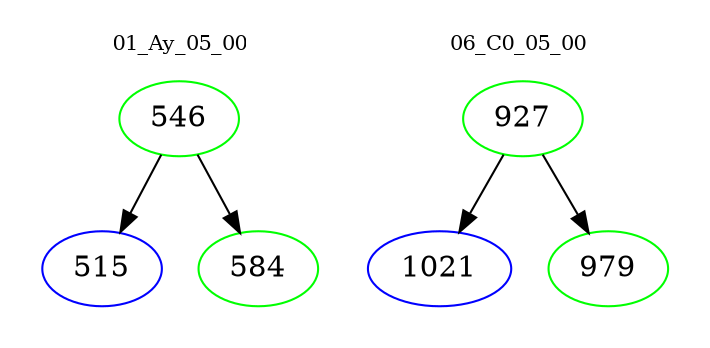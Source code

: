 digraph{
subgraph cluster_0 {
color = white
label = "01_Ay_05_00";
fontsize=10;
T0_546 [label="546", color="green"]
T0_546 -> T0_515 [color="black"]
T0_515 [label="515", color="blue"]
T0_546 -> T0_584 [color="black"]
T0_584 [label="584", color="green"]
}
subgraph cluster_1 {
color = white
label = "06_C0_05_00";
fontsize=10;
T1_927 [label="927", color="green"]
T1_927 -> T1_1021 [color="black"]
T1_1021 [label="1021", color="blue"]
T1_927 -> T1_979 [color="black"]
T1_979 [label="979", color="green"]
}
}
